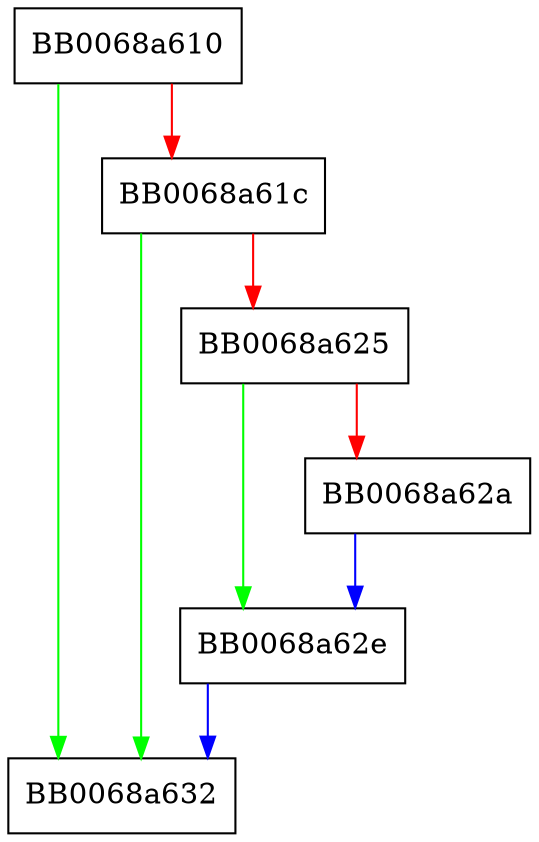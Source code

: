 digraph X509_keyid_get0 {
  node [shape="box"];
  graph [splines=ortho];
  BB0068a610 -> BB0068a632 [color="green"];
  BB0068a610 -> BB0068a61c [color="red"];
  BB0068a61c -> BB0068a632 [color="green"];
  BB0068a61c -> BB0068a625 [color="red"];
  BB0068a625 -> BB0068a62e [color="green"];
  BB0068a625 -> BB0068a62a [color="red"];
  BB0068a62a -> BB0068a62e [color="blue"];
  BB0068a62e -> BB0068a632 [color="blue"];
}
